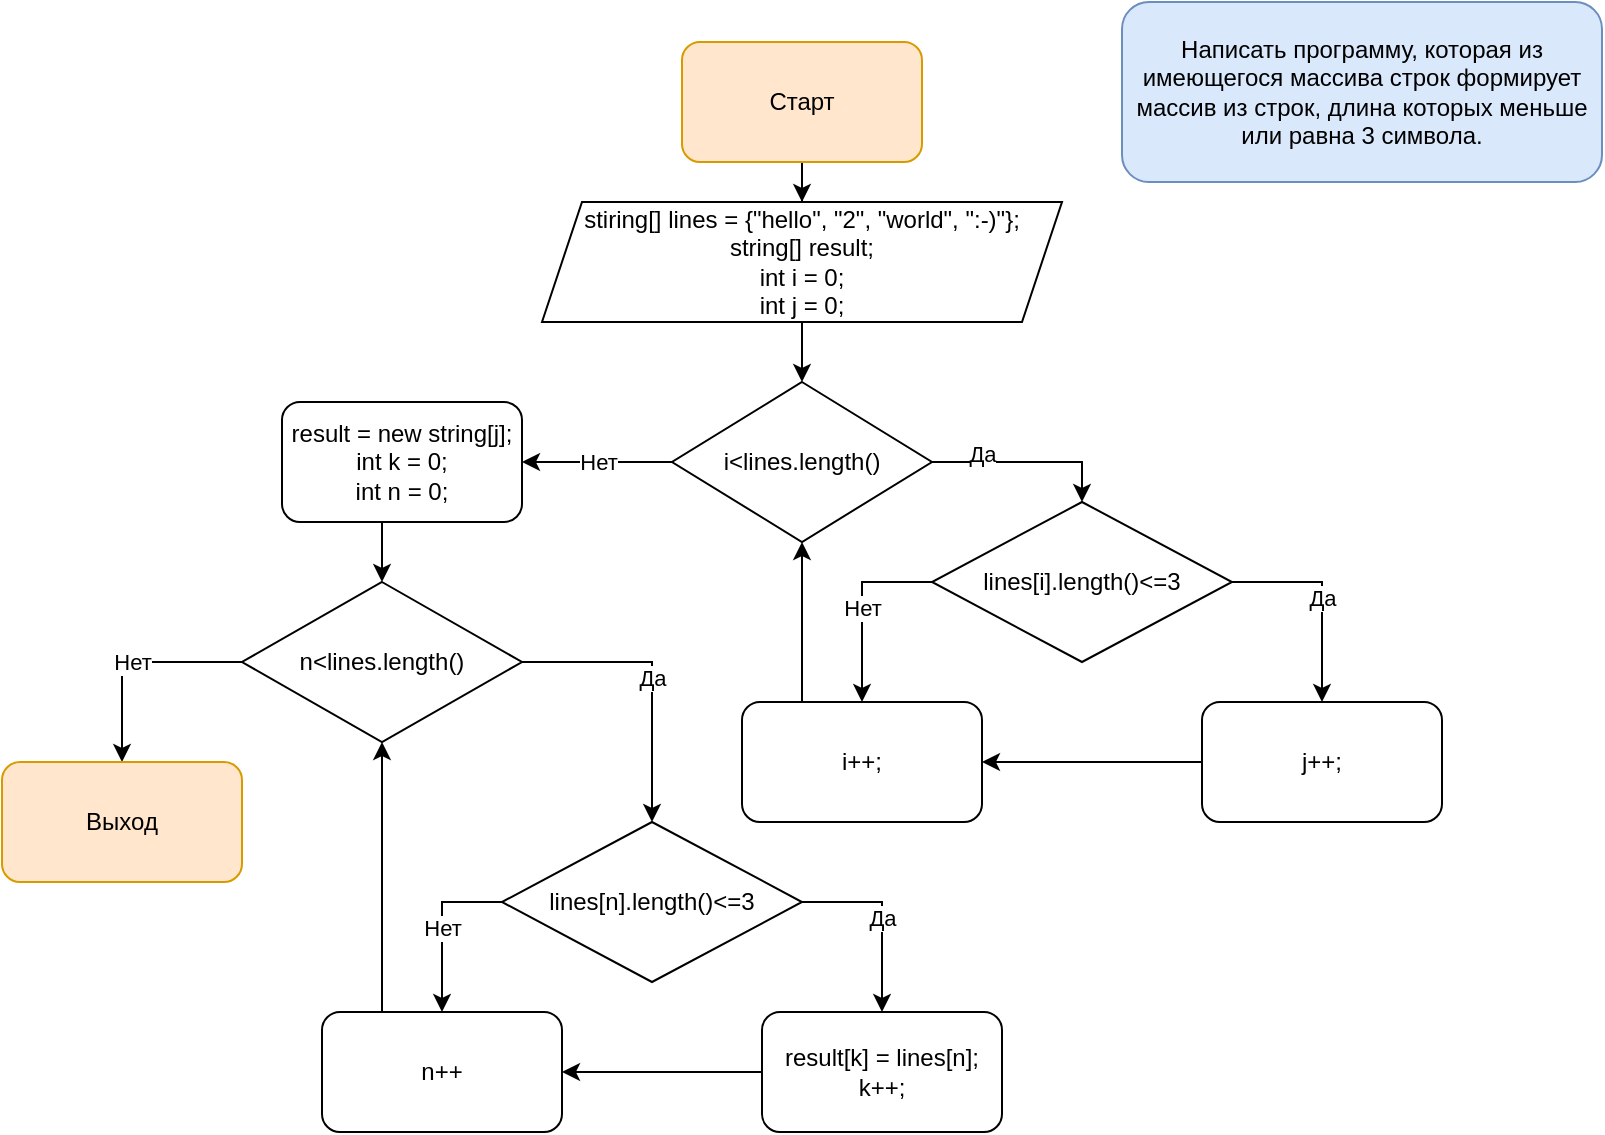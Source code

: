 <mxfile version="20.5.3" type="device"><diagram id="omUldAp3p1kSj4N598vb" name="Страница 1"><mxGraphModel dx="2048" dy="613" grid="1" gridSize="10" guides="1" tooltips="1" connect="1" arrows="1" fold="1" page="1" pageScale="1" pageWidth="827" pageHeight="1169" math="0" shadow="0"><root><mxCell id="0"/><mxCell id="1" parent="0"/><mxCell id="SxTbYeYyVc8FXipn2xww-6" style="edgeStyle=orthogonalEdgeStyle;rounded=0;orthogonalLoop=1;jettySize=auto;html=1;exitX=0.5;exitY=1;exitDx=0;exitDy=0;" parent="1" source="SxTbYeYyVc8FXipn2xww-1" target="SxTbYeYyVc8FXipn2xww-2" edge="1"><mxGeometry relative="1" as="geometry"/></mxCell><mxCell id="SxTbYeYyVc8FXipn2xww-1" value="Старт" style="rounded=1;whiteSpace=wrap;html=1;fillColor=#ffe6cc;strokeColor=#d79b00;" parent="1" vertex="1"><mxGeometry x="330" y="40" width="120" height="60" as="geometry"/></mxCell><mxCell id="SxTbYeYyVc8FXipn2xww-7" style="edgeStyle=orthogonalEdgeStyle;rounded=0;orthogonalLoop=1;jettySize=auto;html=1;exitX=0.5;exitY=1;exitDx=0;exitDy=0;entryX=0.5;entryY=0;entryDx=0;entryDy=0;" parent="1" source="SxTbYeYyVc8FXipn2xww-2" target="SxTbYeYyVc8FXipn2xww-3" edge="1"><mxGeometry relative="1" as="geometry"/></mxCell><mxCell id="SxTbYeYyVc8FXipn2xww-2" value="stiring[] lines = {&quot;hello&quot;, &quot;2&quot;, &quot;world&quot;, &quot;:-)&quot;};&lt;br&gt;string[] result;&lt;br&gt;int i = 0;&lt;br&gt;int j = 0;" style="shape=parallelogram;perimeter=parallelogramPerimeter;whiteSpace=wrap;html=1;fixedSize=1;" parent="1" vertex="1"><mxGeometry x="260" y="120" width="260" height="60" as="geometry"/></mxCell><mxCell id="SxTbYeYyVc8FXipn2xww-8" style="edgeStyle=orthogonalEdgeStyle;rounded=0;orthogonalLoop=1;jettySize=auto;html=1;exitX=1;exitY=0.5;exitDx=0;exitDy=0;entryX=0.5;entryY=0;entryDx=0;entryDy=0;" parent="1" source="SxTbYeYyVc8FXipn2xww-3" target="SxTbYeYyVc8FXipn2xww-5" edge="1"><mxGeometry relative="1" as="geometry"/></mxCell><mxCell id="SxTbYeYyVc8FXipn2xww-9" value="Да" style="edgeLabel;html=1;align=center;verticalAlign=middle;resizable=0;points=[];" parent="SxTbYeYyVc8FXipn2xww-8" vertex="1" connectable="0"><mxGeometry x="-0.487" y="4" relative="1" as="geometry"><mxPoint as="offset"/></mxGeometry></mxCell><mxCell id="SxTbYeYyVc8FXipn2xww-22" value="Нет" style="edgeStyle=orthogonalEdgeStyle;rounded=0;orthogonalLoop=1;jettySize=auto;html=1;exitX=0;exitY=0.5;exitDx=0;exitDy=0;entryX=1;entryY=0.5;entryDx=0;entryDy=0;" parent="1" source="SxTbYeYyVc8FXipn2xww-3" target="9Ja53y_jsdFe7I6oSEU8-1" edge="1"><mxGeometry relative="1" as="geometry"><mxPoint x="280" y="250" as="targetPoint"/></mxGeometry></mxCell><mxCell id="SxTbYeYyVc8FXipn2xww-3" value="i&amp;lt;lines.length()" style="rhombus;whiteSpace=wrap;html=1;" parent="1" vertex="1"><mxGeometry x="325" y="210" width="130" height="80" as="geometry"/></mxCell><mxCell id="SxTbYeYyVc8FXipn2xww-11" value="Да" style="edgeStyle=orthogonalEdgeStyle;rounded=0;orthogonalLoop=1;jettySize=auto;html=1;exitX=1;exitY=0.5;exitDx=0;exitDy=0;entryX=0.5;entryY=0;entryDx=0;entryDy=0;" parent="1" source="SxTbYeYyVc8FXipn2xww-5" target="SxTbYeYyVc8FXipn2xww-10" edge="1"><mxGeometry relative="1" as="geometry"/></mxCell><mxCell id="SxTbYeYyVc8FXipn2xww-13" value="Нет" style="edgeStyle=orthogonalEdgeStyle;rounded=0;orthogonalLoop=1;jettySize=auto;html=1;exitX=0;exitY=0.5;exitDx=0;exitDy=0;entryX=0.5;entryY=0;entryDx=0;entryDy=0;" parent="1" source="SxTbYeYyVc8FXipn2xww-5" target="SxTbYeYyVc8FXipn2xww-12" edge="1"><mxGeometry relative="1" as="geometry"/></mxCell><mxCell id="SxTbYeYyVc8FXipn2xww-5" value="lines[i].length()&amp;lt;=3" style="rhombus;whiteSpace=wrap;html=1;" parent="1" vertex="1"><mxGeometry x="455" y="270" width="150" height="80" as="geometry"/></mxCell><mxCell id="SxTbYeYyVc8FXipn2xww-14" style="edgeStyle=orthogonalEdgeStyle;rounded=0;orthogonalLoop=1;jettySize=auto;html=1;exitX=0;exitY=0.5;exitDx=0;exitDy=0;entryX=1;entryY=0.5;entryDx=0;entryDy=0;" parent="1" source="SxTbYeYyVc8FXipn2xww-10" target="SxTbYeYyVc8FXipn2xww-12" edge="1"><mxGeometry relative="1" as="geometry"/></mxCell><mxCell id="SxTbYeYyVc8FXipn2xww-10" value="j++;" style="rounded=1;whiteSpace=wrap;html=1;align=center;" parent="1" vertex="1"><mxGeometry x="590" y="370" width="120" height="60" as="geometry"/></mxCell><mxCell id="SxTbYeYyVc8FXipn2xww-17" style="edgeStyle=orthogonalEdgeStyle;rounded=0;orthogonalLoop=1;jettySize=auto;html=1;exitX=0.25;exitY=0;exitDx=0;exitDy=0;entryX=0.5;entryY=1;entryDx=0;entryDy=0;" parent="1" source="SxTbYeYyVc8FXipn2xww-12" target="SxTbYeYyVc8FXipn2xww-3" edge="1"><mxGeometry relative="1" as="geometry"/></mxCell><mxCell id="SxTbYeYyVc8FXipn2xww-12" value="i++;" style="rounded=1;whiteSpace=wrap;html=1;" parent="1" vertex="1"><mxGeometry x="360" y="370" width="120" height="60" as="geometry"/></mxCell><mxCell id="SxTbYeYyVc8FXipn2xww-24" value="Написать программу, которая из имеющегося массива строк формирует массив из строк, длина которых меньше или равна 3 символа." style="rounded=1;whiteSpace=wrap;html=1;fillColor=#dae8fc;strokeColor=#6c8ebf;" parent="1" vertex="1"><mxGeometry x="550" y="20" width="240" height="90" as="geometry"/></mxCell><mxCell id="9Ja53y_jsdFe7I6oSEU8-3" style="edgeStyle=orthogonalEdgeStyle;rounded=0;orthogonalLoop=1;jettySize=auto;html=1;exitX=0.5;exitY=1;exitDx=0;exitDy=0;entryX=0.5;entryY=0;entryDx=0;entryDy=0;" edge="1" parent="1" source="9Ja53y_jsdFe7I6oSEU8-1" target="9Ja53y_jsdFe7I6oSEU8-2"><mxGeometry relative="1" as="geometry"/></mxCell><mxCell id="9Ja53y_jsdFe7I6oSEU8-1" value="result = new string[j];&lt;br&gt;int k = 0;&lt;br&gt;int n = 0;" style="rounded=1;whiteSpace=wrap;html=1;" vertex="1" parent="1"><mxGeometry x="130" y="220" width="120" height="60" as="geometry"/></mxCell><mxCell id="9Ja53y_jsdFe7I6oSEU8-5" value="Да" style="edgeStyle=orthogonalEdgeStyle;rounded=0;orthogonalLoop=1;jettySize=auto;html=1;exitX=1;exitY=0.5;exitDx=0;exitDy=0;entryX=0.5;entryY=0;entryDx=0;entryDy=0;" edge="1" parent="1" source="9Ja53y_jsdFe7I6oSEU8-2" target="9Ja53y_jsdFe7I6oSEU8-8"><mxGeometry relative="1" as="geometry"><mxPoint x="300" y="380" as="targetPoint"/></mxGeometry></mxCell><mxCell id="9Ja53y_jsdFe7I6oSEU8-7" value="Нет" style="edgeStyle=orthogonalEdgeStyle;rounded=0;orthogonalLoop=1;jettySize=auto;html=1;exitX=0;exitY=0.5;exitDx=0;exitDy=0;entryX=0.5;entryY=0;entryDx=0;entryDy=0;" edge="1" parent="1" source="9Ja53y_jsdFe7I6oSEU8-2" target="9Ja53y_jsdFe7I6oSEU8-6"><mxGeometry relative="1" as="geometry"/></mxCell><mxCell id="9Ja53y_jsdFe7I6oSEU8-2" value="n&amp;lt;lines.length()" style="rhombus;whiteSpace=wrap;html=1;" vertex="1" parent="1"><mxGeometry x="110" y="310" width="140" height="80" as="geometry"/></mxCell><mxCell id="9Ja53y_jsdFe7I6oSEU8-12" style="edgeStyle=orthogonalEdgeStyle;rounded=0;orthogonalLoop=1;jettySize=auto;html=1;exitX=0;exitY=0.5;exitDx=0;exitDy=0;entryX=1;entryY=0.5;entryDx=0;entryDy=0;" edge="1" parent="1" source="9Ja53y_jsdFe7I6oSEU8-4" target="9Ja53y_jsdFe7I6oSEU8-10"><mxGeometry relative="1" as="geometry"/></mxCell><mxCell id="9Ja53y_jsdFe7I6oSEU8-4" value="result[k] = lines[n];&lt;br&gt;k++;" style="rounded=1;whiteSpace=wrap;html=1;" vertex="1" parent="1"><mxGeometry x="370" y="525" width="120" height="60" as="geometry"/></mxCell><mxCell id="9Ja53y_jsdFe7I6oSEU8-6" value="Выход" style="rounded=1;whiteSpace=wrap;html=1;fillColor=#ffe6cc;strokeColor=#d79b00;" vertex="1" parent="1"><mxGeometry x="-10" y="400" width="120" height="60" as="geometry"/></mxCell><mxCell id="9Ja53y_jsdFe7I6oSEU8-9" value="Да" style="edgeStyle=orthogonalEdgeStyle;rounded=0;orthogonalLoop=1;jettySize=auto;html=1;exitX=1;exitY=0.5;exitDx=0;exitDy=0;entryX=0.5;entryY=0;entryDx=0;entryDy=0;" edge="1" parent="1" source="9Ja53y_jsdFe7I6oSEU8-8" target="9Ja53y_jsdFe7I6oSEU8-4"><mxGeometry relative="1" as="geometry"/></mxCell><mxCell id="9Ja53y_jsdFe7I6oSEU8-11" value="Нет" style="edgeStyle=orthogonalEdgeStyle;rounded=0;orthogonalLoop=1;jettySize=auto;html=1;exitX=0;exitY=0.5;exitDx=0;exitDy=0;entryX=0.5;entryY=0;entryDx=0;entryDy=0;" edge="1" parent="1" source="9Ja53y_jsdFe7I6oSEU8-8" target="9Ja53y_jsdFe7I6oSEU8-10"><mxGeometry relative="1" as="geometry"/></mxCell><mxCell id="9Ja53y_jsdFe7I6oSEU8-8" value="lines[n].length()&amp;lt;=3" style="rhombus;whiteSpace=wrap;html=1;" vertex="1" parent="1"><mxGeometry x="240" y="430" width="150" height="80" as="geometry"/></mxCell><mxCell id="9Ja53y_jsdFe7I6oSEU8-13" style="edgeStyle=orthogonalEdgeStyle;rounded=0;orthogonalLoop=1;jettySize=auto;html=1;exitX=0.25;exitY=0;exitDx=0;exitDy=0;entryX=0.5;entryY=1;entryDx=0;entryDy=0;" edge="1" parent="1" source="9Ja53y_jsdFe7I6oSEU8-10" target="9Ja53y_jsdFe7I6oSEU8-2"><mxGeometry relative="1" as="geometry"/></mxCell><mxCell id="9Ja53y_jsdFe7I6oSEU8-10" value="n++" style="rounded=1;whiteSpace=wrap;html=1;" vertex="1" parent="1"><mxGeometry x="150" y="525" width="120" height="60" as="geometry"/></mxCell></root></mxGraphModel></diagram></mxfile>